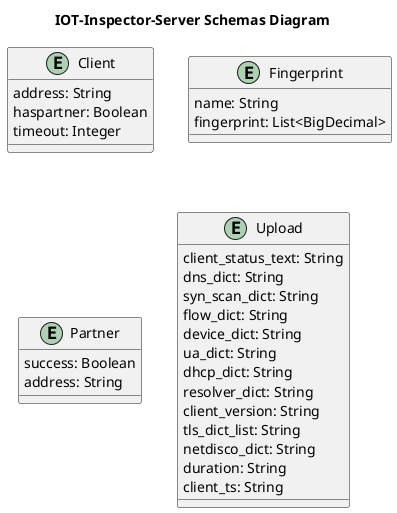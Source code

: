 @startuml

title IOT-Inspector-Server Schemas Diagram

entity Client {
    address: String
    haspartner: Boolean
    timeout: Integer
}

entity Fingerprint {
    name: String
    fingerprint: List<BigDecimal>
}

entity Partner {
    success: Boolean
    address: String
}

entity Upload {
    client_status_text: String
    dns_dict: String
    syn_scan_dict: String
    flow_dict: String
    device_dict: String
    ua_dict: String
    dhcp_dict: String
    resolver_dict: String
    client_version: String
    tls_dict_list: String
    netdisco_dict: String
    duration: String
    client_ts: String
}



@enduml
